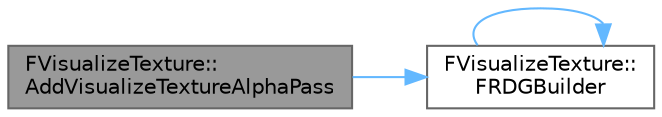 digraph "FVisualizeTexture::AddVisualizeTextureAlphaPass"
{
 // INTERACTIVE_SVG=YES
 // LATEX_PDF_SIZE
  bgcolor="transparent";
  edge [fontname=Helvetica,fontsize=10,labelfontname=Helvetica,labelfontsize=10];
  node [fontname=Helvetica,fontsize=10,shape=box,height=0.2,width=0.4];
  rankdir="LR";
  Node1 [id="Node000001",label="FVisualizeTexture::\lAddVisualizeTextureAlphaPass",height=0.2,width=0.4,color="gray40", fillcolor="grey60", style="filled", fontcolor="black",tooltip=" "];
  Node1 -> Node2 [id="edge1_Node000001_Node000002",color="steelblue1",style="solid",tooltip=" "];
  Node2 [id="Node000002",label="FVisualizeTexture::\lFRDGBuilder",height=0.2,width=0.4,color="grey40", fillcolor="white", style="filled",URL="$d0/d79/classFVisualizeTexture.html#a69ba942a7f7cad754aa75bb36d7786af",tooltip=" "];
  Node2 -> Node2 [id="edge2_Node000002_Node000002",color="steelblue1",style="solid",tooltip=" "];
}
